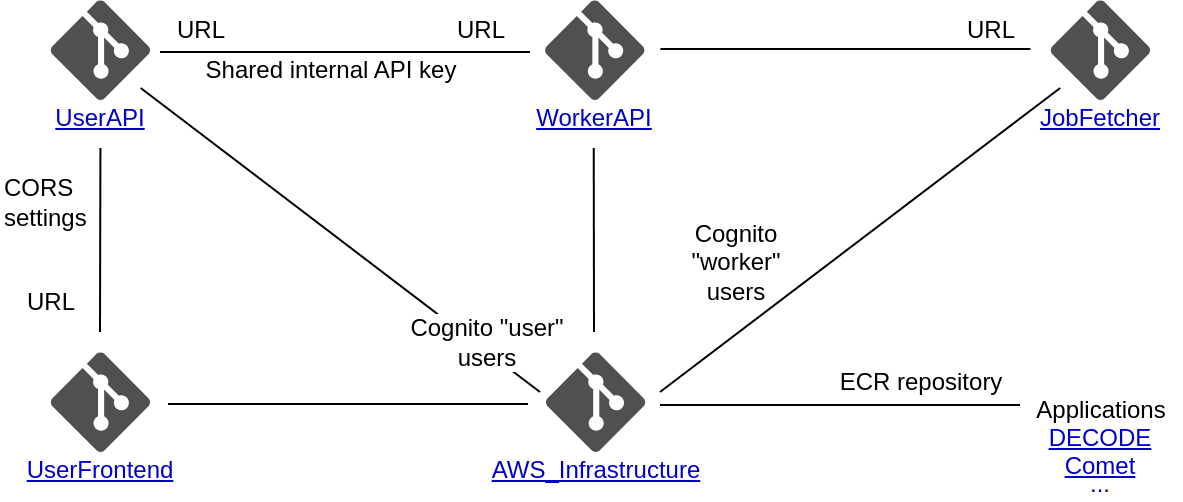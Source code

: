 <mxfile version="24.0.2" type="google">
  <diagram name="Page-1" id="92Bl0VrtYfAtHgHkWWcL">
    <mxGraphModel grid="1" page="1" gridSize="10" guides="1" tooltips="1" connect="1" arrows="1" fold="1" pageScale="1" pageWidth="600" pageHeight="270" math="0" shadow="0">
      <root>
        <mxCell id="0" />
        <mxCell id="1" parent="0" />
        <mxCell id="HzJhL3RGOc5jAGBWGsxX-36" value="" style="endArrow=none;html=1;rounded=0;entryX=0.75;entryY=0;entryDx=0;entryDy=0;labelBackgroundColor=none;" edge="1" parent="1" target="HzJhL3RGOc5jAGBWGsxX-8">
          <mxGeometry width="50" height="50" relative="1" as="geometry">
            <mxPoint x="280" y="206" as="sourcePoint" />
            <mxPoint x="360" y="306" as="targetPoint" />
          </mxGeometry>
        </mxCell>
        <mxCell id="HzJhL3RGOc5jAGBWGsxX-1" value="" style="verticalLabelPosition=bottom;html=1;verticalAlign=top;align=center;strokeColor=none;fillColor=#505050;shape=mxgraph.azure.git_repository;" vertex="1" parent="1">
          <mxGeometry x="35.22" y="186" width="50" height="50" as="geometry" />
        </mxCell>
        <mxCell id="HzJhL3RGOc5jAGBWGsxX-2" value="" style="verticalLabelPosition=bottom;html=1;verticalAlign=top;align=center;strokeColor=none;fillColor=#505050;shape=mxgraph.azure.git_repository;" vertex="1" parent="1">
          <mxGeometry x="35.21" y="10" width="50" height="50" as="geometry" />
        </mxCell>
        <mxCell id="HzJhL3RGOc5jAGBWGsxX-3" value="" style="verticalLabelPosition=bottom;html=1;verticalAlign=top;align=center;strokeColor=none;fillColor=#505050;shape=mxgraph.azure.git_repository;" vertex="1" parent="1">
          <mxGeometry x="282.37" y="10" width="50" height="50" as="geometry" />
        </mxCell>
        <mxCell id="HzJhL3RGOc5jAGBWGsxX-4" value="" style="verticalLabelPosition=bottom;html=1;verticalAlign=top;align=center;strokeColor=none;fillColor=#505050;shape=mxgraph.azure.git_repository;" vertex="1" parent="1">
          <mxGeometry x="535.21" y="10" width="50" height="50" as="geometry" />
        </mxCell>
        <UserObject label="&lt;font color=&quot;#0000cc&quot;&gt;&lt;u&gt;UserFrontend&lt;/u&gt;&lt;/font&gt;" link="https://github.com/ries-lab/DECODE_Cloud_UserFrontend" id="HzJhL3RGOc5jAGBWGsxX-7">
          <mxCell style="text;html=1;align=center;verticalAlign=middle;whiteSpace=wrap;rounded=0;" vertex="1" parent="1">
            <mxGeometry x="20.0" y="230" width="80.43" height="30" as="geometry" />
          </mxCell>
        </UserObject>
        <UserObject label="&lt;font color=&quot;#0000cc&quot;&gt;&lt;u&gt;UserAPI&lt;/u&gt;&lt;/font&gt;" link="https://github.com/ries-lab/DECODE_Cloud_UserAPI" id="HzJhL3RGOc5jAGBWGsxX-8">
          <mxCell style="text;html=1;align=center;verticalAlign=middle;whiteSpace=wrap;rounded=0;" vertex="1" parent="1">
            <mxGeometry x="20.0" y="54" width="80.43" height="30" as="geometry" />
          </mxCell>
        </UserObject>
        <UserObject label="&lt;font color=&quot;#0000cc&quot;&gt;&lt;u&gt;WorkerAPI&lt;/u&gt;&lt;/font&gt;" link="https://github.com/ries-lab/DECODE_Cloud_WorkerAPI" id="HzJhL3RGOc5jAGBWGsxX-9">
          <mxCell style="text;html=1;align=center;verticalAlign=middle;whiteSpace=wrap;rounded=0;" vertex="1" parent="1">
            <mxGeometry x="267.15" y="54" width="80.43" height="30" as="geometry" />
          </mxCell>
        </UserObject>
        <UserObject label="&lt;font color=&quot;#0000cc&quot;&gt;&lt;u&gt;AWS_Infrastructure&lt;br&gt;&lt;/u&gt;&lt;/font&gt;" link="https://github.com/ries-lab/DECODE_AWS_Infrastructure" id="HzJhL3RGOc5jAGBWGsxX-10">
          <mxCell style="text;html=1;align=center;verticalAlign=middle;whiteSpace=wrap;rounded=0;" vertex="1" parent="1">
            <mxGeometry x="252.58" y="230" width="110.43" height="30" as="geometry" />
          </mxCell>
        </UserObject>
        <UserObject label="&lt;font color=&quot;#0000cc&quot;&gt;&lt;u&gt;JobFetcher&lt;/u&gt;&lt;/font&gt;" link="https://github.com/ries-lab/DECODE_Cloud_JobFetcher" id="HzJhL3RGOc5jAGBWGsxX-11">
          <mxCell style="text;html=1;align=center;verticalAlign=middle;whiteSpace=wrap;rounded=0;" vertex="1" parent="1">
            <mxGeometry x="520" y="54" width="80.43" height="30" as="geometry" />
          </mxCell>
        </UserObject>
        <mxCell id="HzJhL3RGOc5jAGBWGsxX-12" value="Applications" style="shape=image;html=1;verticalAlign=top;verticalLabelPosition=bottom;labelBackgroundColor=#ffffff;imageAspect=0;aspect=fixed;image=https://cdn0.iconfinder.com/data/icons/social-media-2104/24/social_media_social_media_logo_docker-128.png;spacing=-5;" vertex="1" parent="1">
          <mxGeometry x="540.2" y="168.13" width="40" height="40" as="geometry" />
        </mxCell>
        <UserObject label="&lt;div align=&quot;center&quot;&gt;&lt;font color=&quot;#0000cc&quot;&gt;&lt;u&gt;DECODE&lt;/u&gt;&lt;/font&gt;&lt;/div&gt;" link="https://github.com/ries-lab/DECODE_Internal/tree/dockerfile_stable" id="HzJhL3RGOc5jAGBWGsxX-13">
          <mxCell style="text;html=1;align=center;verticalAlign=middle;whiteSpace=wrap;rounded=0;" vertex="1" parent="1">
            <mxGeometry x="532.37" y="214.13" width="55.67" height="30" as="geometry" />
          </mxCell>
        </UserObject>
        <UserObject label="&lt;div&gt;&lt;font color=&quot;#0000cc&quot;&gt;&lt;u&gt;Comet&lt;/u&gt;&lt;/font&gt;&lt;/div&gt;" link="https://github.com/nolan1999/Comet/tree/docker" id="HzJhL3RGOc5jAGBWGsxX-14">
          <mxCell style="text;html=1;align=center;verticalAlign=middle;whiteSpace=wrap;rounded=0;" vertex="1" parent="1">
            <mxGeometry x="535.2" y="228.13" width="50" height="30" as="geometry" />
          </mxCell>
        </UserObject>
        <mxCell id="HzJhL3RGOc5jAGBWGsxX-15" value="&lt;font color=&quot;#0000cc&quot;&gt;...&lt;/font&gt;" style="text;html=1;align=center;verticalAlign=middle;whiteSpace=wrap;rounded=0;" vertex="1" parent="1">
          <mxGeometry x="550.09" y="244.13" width="20.21" height="15.87" as="geometry" />
        </mxCell>
        <mxCell id="HzJhL3RGOc5jAGBWGsxX-16" value="" style="endArrow=none;html=1;rounded=0;entryX=0.5;entryY=1;entryDx=0;entryDy=0;" edge="1" parent="1" target="HzJhL3RGOc5jAGBWGsxX-8">
          <mxGeometry width="50" height="50" relative="1" as="geometry">
            <mxPoint x="60" y="176" as="sourcePoint" />
            <mxPoint x="370" y="306" as="targetPoint" />
          </mxGeometry>
        </mxCell>
        <mxCell id="HzJhL3RGOc5jAGBWGsxX-18" value="&lt;div&gt;CORS&lt;/div&gt;&lt;div&gt;settings&lt;/div&gt;" style="text;html=1;align=left;verticalAlign=middle;whiteSpace=wrap;rounded=0;" vertex="1" parent="1">
          <mxGeometry x="10" y="96" width="40" height="30" as="geometry" />
        </mxCell>
        <mxCell id="HzJhL3RGOc5jAGBWGsxX-20" value="" style="endArrow=none;html=1;rounded=0;entryX=1;entryY=0.867;entryDx=0;entryDy=0;entryPerimeter=0;" edge="1" parent="1" target="HzJhL3RGOc5jAGBWGsxX-24">
          <mxGeometry width="50" height="50" relative="1" as="geometry">
            <mxPoint x="90" y="36" as="sourcePoint" />
            <mxPoint x="330" y="36" as="targetPoint" />
          </mxGeometry>
        </mxCell>
        <mxCell id="HzJhL3RGOc5jAGBWGsxX-22" value="Shared internal API key" style="text;html=1;align=center;verticalAlign=middle;resizable=0;points=[];autosize=1;strokeColor=none;fillColor=none;" vertex="1" parent="1">
          <mxGeometry x="100" y="30" width="150" height="30" as="geometry" />
        </mxCell>
        <mxCell id="HzJhL3RGOc5jAGBWGsxX-23" value="&lt;div&gt;URL&lt;/div&gt;" style="text;html=1;align=center;verticalAlign=middle;resizable=0;points=[];autosize=1;strokeColor=none;fillColor=none;" vertex="1" parent="1">
          <mxGeometry x="85.21" y="10" width="50" height="30" as="geometry" />
        </mxCell>
        <mxCell id="HzJhL3RGOc5jAGBWGsxX-24" value="URL" style="text;html=1;align=center;verticalAlign=middle;resizable=0;points=[];autosize=1;strokeColor=none;fillColor=none;" vertex="1" parent="1">
          <mxGeometry x="225" y="10" width="50" height="30" as="geometry" />
        </mxCell>
        <mxCell id="HzJhL3RGOc5jAGBWGsxX-26" value="" style="endArrow=none;html=1;rounded=0;entryX=1;entryY=0.867;entryDx=0;entryDy=0;entryPerimeter=0;" edge="1" parent="1">
          <mxGeometry width="50" height="50" relative="1" as="geometry">
            <mxPoint x="340.2" y="34.5" as="sourcePoint" />
            <mxPoint x="525.2" y="34.5" as="targetPoint" />
          </mxGeometry>
        </mxCell>
        <mxCell id="HzJhL3RGOc5jAGBWGsxX-27" value="URL" style="text;html=1;align=center;verticalAlign=middle;resizable=0;points=[];autosize=1;strokeColor=none;fillColor=none;" vertex="1" parent="1">
          <mxGeometry x="480" y="10" width="50" height="30" as="geometry" />
        </mxCell>
        <mxCell id="HzJhL3RGOc5jAGBWGsxX-28" value="&lt;div&gt;Cognito&lt;/div&gt;&lt;div&gt;&quot;worker&quot;&lt;/div&gt;&lt;div&gt;users&lt;br&gt;&lt;/div&gt;" style="text;html=1;align=center;verticalAlign=middle;whiteSpace=wrap;rounded=0;" vertex="1" parent="1">
          <mxGeometry x="347.58" y="126" width="60" height="30" as="geometry" />
        </mxCell>
        <mxCell id="HzJhL3RGOc5jAGBWGsxX-29" value="" style="endArrow=none;html=1;rounded=0;entryX=0.5;entryY=1;entryDx=0;entryDy=0;" edge="1" parent="1">
          <mxGeometry width="50" height="50" relative="1" as="geometry">
            <mxPoint x="307" y="176" as="sourcePoint" />
            <mxPoint x="306.87" y="84" as="targetPoint" />
          </mxGeometry>
        </mxCell>
        <mxCell id="HzJhL3RGOc5jAGBWGsxX-31" value="" style="endArrow=none;html=1;rounded=0;entryX=0.25;entryY=0;entryDx=0;entryDy=0;" edge="1" parent="1" target="HzJhL3RGOc5jAGBWGsxX-11">
          <mxGeometry width="50" height="50" relative="1" as="geometry">
            <mxPoint x="340" y="206" as="sourcePoint" />
            <mxPoint x="560.215" y="80" as="targetPoint" />
          </mxGeometry>
        </mxCell>
        <mxCell id="HzJhL3RGOc5jAGBWGsxX-32" value="" style="endArrow=none;html=1;rounded=0;" edge="1" parent="1">
          <mxGeometry width="50" height="50" relative="1" as="geometry">
            <mxPoint x="94" y="212" as="sourcePoint" />
            <mxPoint x="274" y="212" as="targetPoint" />
          </mxGeometry>
        </mxCell>
        <mxCell id="HzJhL3RGOc5jAGBWGsxX-33" value="&lt;div&gt;&lt;span style=&quot;&quot;&gt;Cognito&lt;/span&gt; &quot;user&quot;&lt;/div&gt;&lt;div&gt;users&lt;br&gt;&lt;/div&gt;" style="text;html=1;align=center;verticalAlign=middle;whiteSpace=wrap;rounded=0;labelBackgroundColor=default;" vertex="1" parent="1">
          <mxGeometry x="209.84" y="166" width="87.42" height="30" as="geometry" />
        </mxCell>
        <mxCell id="HzJhL3RGOc5jAGBWGsxX-5" value="" style="verticalLabelPosition=bottom;html=1;verticalAlign=top;align=center;strokeColor=none;fillColor=#505050;shape=mxgraph.azure.git_repository;" vertex="1" parent="1">
          <mxGeometry x="282.79" y="186" width="50" height="50" as="geometry" />
        </mxCell>
        <mxCell id="HzJhL3RGOc5jAGBWGsxX-40" value="" style="endArrow=none;html=1;rounded=0;" edge="1" parent="1">
          <mxGeometry width="50" height="50" relative="1" as="geometry">
            <mxPoint x="340" y="212.5" as="sourcePoint" />
            <mxPoint x="520" y="212.5" as="targetPoint" />
          </mxGeometry>
        </mxCell>
        <mxCell id="HzJhL3RGOc5jAGBWGsxX-41" value="ECR repository" style="text;html=1;align=center;verticalAlign=middle;resizable=0;points=[];autosize=1;strokeColor=none;fillColor=none;" vertex="1" parent="1">
          <mxGeometry x="420" y="186" width="100" height="30" as="geometry" />
        </mxCell>
        <mxCell id="HzJhL3RGOc5jAGBWGsxX-42" value="&lt;div&gt;URL&lt;/div&gt;" style="text;html=1;align=center;verticalAlign=middle;resizable=0;points=[];autosize=1;strokeColor=none;fillColor=none;" vertex="1" parent="1">
          <mxGeometry x="10.0" y="146" width="50" height="30" as="geometry" />
        </mxCell>
      </root>
    </mxGraphModel>
  </diagram>
</mxfile>
